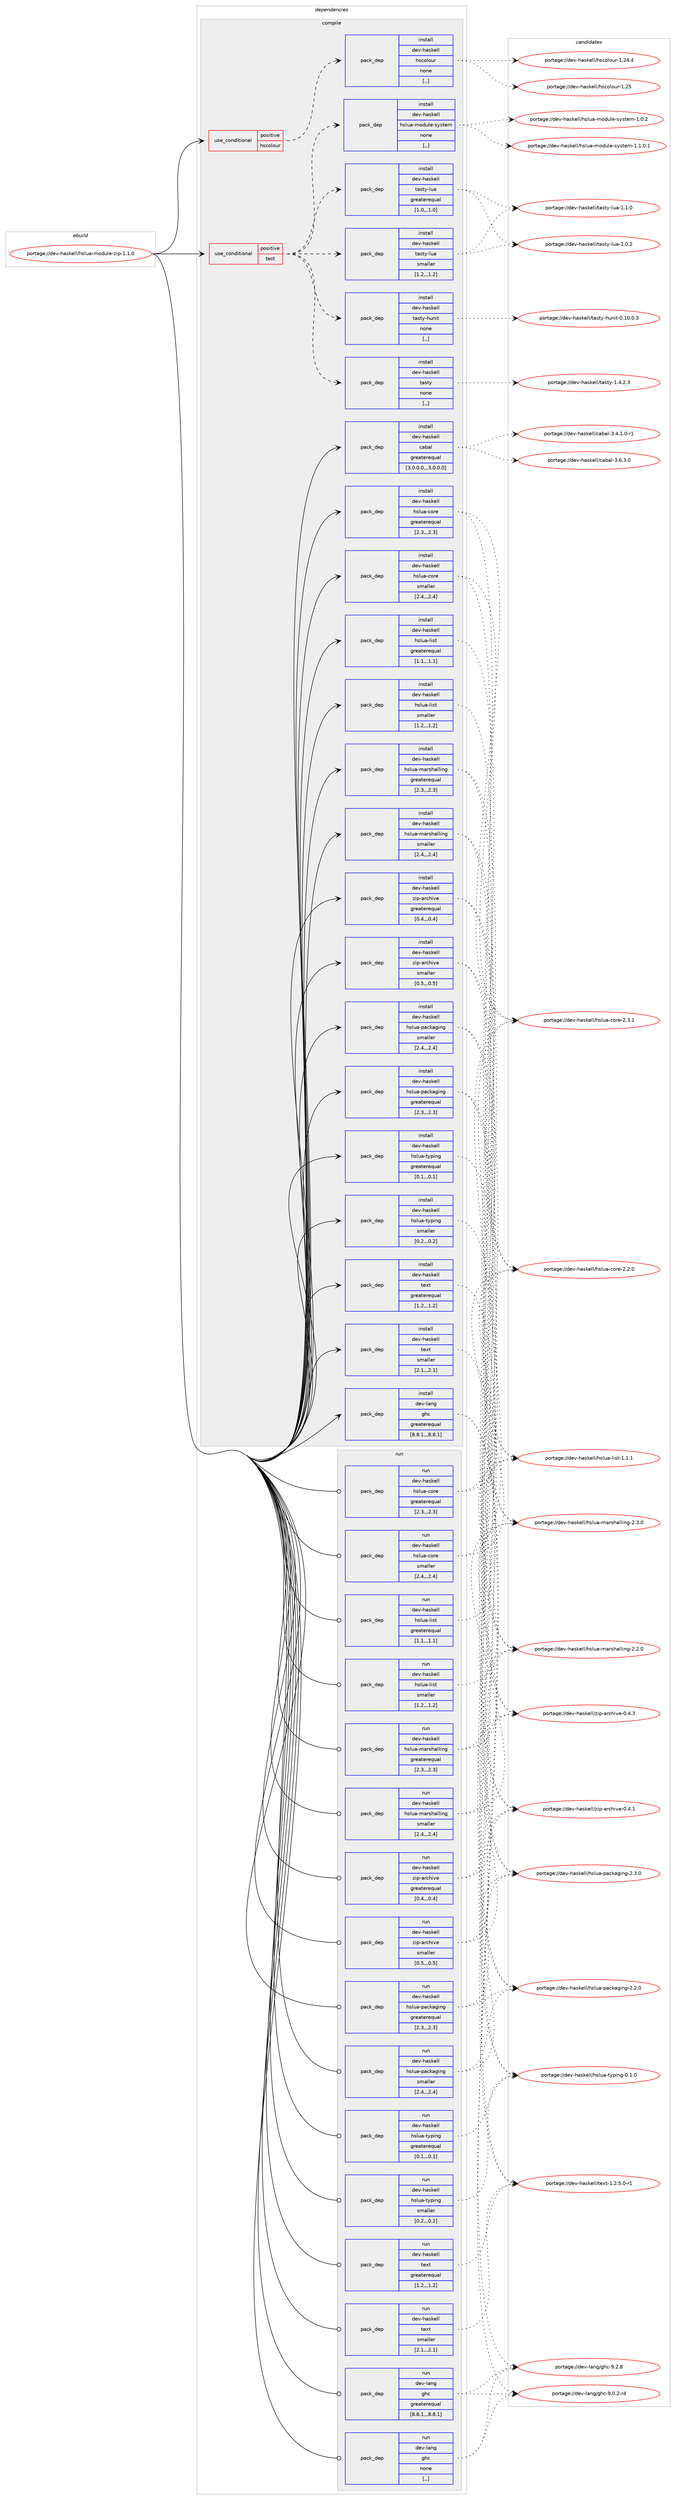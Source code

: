digraph prolog {

# *************
# Graph options
# *************

newrank=true;
concentrate=true;
compound=true;
graph [rankdir=LR,fontname=Helvetica,fontsize=10,ranksep=1.5];#, ranksep=2.5, nodesep=0.2];
edge  [arrowhead=vee];
node  [fontname=Helvetica,fontsize=10];

# **********
# The ebuild
# **********

subgraph cluster_leftcol {
color=gray;
label=<<i>ebuild</i>>;
id [label="portage://dev-haskell/hslua-module-zip-1.1.0", color=red, width=4, href="../dev-haskell/hslua-module-zip-1.1.0.svg"];
}

# ****************
# The dependencies
# ****************

subgraph cluster_midcol {
color=gray;
label=<<i>dependencies</i>>;
subgraph cluster_compile {
fillcolor="#eeeeee";
style=filled;
label=<<i>compile</i>>;
subgraph cond20532 {
dependency82057 [label=<<TABLE BORDER="0" CELLBORDER="1" CELLSPACING="0" CELLPADDING="4"><TR><TD ROWSPAN="3" CELLPADDING="10">use_conditional</TD></TR><TR><TD>positive</TD></TR><TR><TD>hscolour</TD></TR></TABLE>>, shape=none, color=red];
subgraph pack60528 {
dependency82058 [label=<<TABLE BORDER="0" CELLBORDER="1" CELLSPACING="0" CELLPADDING="4" WIDTH="220"><TR><TD ROWSPAN="6" CELLPADDING="30">pack_dep</TD></TR><TR><TD WIDTH="110">install</TD></TR><TR><TD>dev-haskell</TD></TR><TR><TD>hscolour</TD></TR><TR><TD>none</TD></TR><TR><TD>[,,]</TD></TR></TABLE>>, shape=none, color=blue];
}
dependency82057:e -> dependency82058:w [weight=20,style="dashed",arrowhead="vee"];
}
id:e -> dependency82057:w [weight=20,style="solid",arrowhead="vee"];
subgraph cond20533 {
dependency82059 [label=<<TABLE BORDER="0" CELLBORDER="1" CELLSPACING="0" CELLPADDING="4"><TR><TD ROWSPAN="3" CELLPADDING="10">use_conditional</TD></TR><TR><TD>positive</TD></TR><TR><TD>test</TD></TR></TABLE>>, shape=none, color=red];
subgraph pack60529 {
dependency82060 [label=<<TABLE BORDER="0" CELLBORDER="1" CELLSPACING="0" CELLPADDING="4" WIDTH="220"><TR><TD ROWSPAN="6" CELLPADDING="30">pack_dep</TD></TR><TR><TD WIDTH="110">install</TD></TR><TR><TD>dev-haskell</TD></TR><TR><TD>hslua-module-system</TD></TR><TR><TD>none</TD></TR><TR><TD>[,,]</TD></TR></TABLE>>, shape=none, color=blue];
}
dependency82059:e -> dependency82060:w [weight=20,style="dashed",arrowhead="vee"];
subgraph pack60530 {
dependency82061 [label=<<TABLE BORDER="0" CELLBORDER="1" CELLSPACING="0" CELLPADDING="4" WIDTH="220"><TR><TD ROWSPAN="6" CELLPADDING="30">pack_dep</TD></TR><TR><TD WIDTH="110">install</TD></TR><TR><TD>dev-haskell</TD></TR><TR><TD>tasty</TD></TR><TR><TD>none</TD></TR><TR><TD>[,,]</TD></TR></TABLE>>, shape=none, color=blue];
}
dependency82059:e -> dependency82061:w [weight=20,style="dashed",arrowhead="vee"];
subgraph pack60531 {
dependency82062 [label=<<TABLE BORDER="0" CELLBORDER="1" CELLSPACING="0" CELLPADDING="4" WIDTH="220"><TR><TD ROWSPAN="6" CELLPADDING="30">pack_dep</TD></TR><TR><TD WIDTH="110">install</TD></TR><TR><TD>dev-haskell</TD></TR><TR><TD>tasty-hunit</TD></TR><TR><TD>none</TD></TR><TR><TD>[,,]</TD></TR></TABLE>>, shape=none, color=blue];
}
dependency82059:e -> dependency82062:w [weight=20,style="dashed",arrowhead="vee"];
subgraph pack60532 {
dependency82063 [label=<<TABLE BORDER="0" CELLBORDER="1" CELLSPACING="0" CELLPADDING="4" WIDTH="220"><TR><TD ROWSPAN="6" CELLPADDING="30">pack_dep</TD></TR><TR><TD WIDTH="110">install</TD></TR><TR><TD>dev-haskell</TD></TR><TR><TD>tasty-lua</TD></TR><TR><TD>greaterequal</TD></TR><TR><TD>[1.0,,,1.0]</TD></TR></TABLE>>, shape=none, color=blue];
}
dependency82059:e -> dependency82063:w [weight=20,style="dashed",arrowhead="vee"];
subgraph pack60533 {
dependency82064 [label=<<TABLE BORDER="0" CELLBORDER="1" CELLSPACING="0" CELLPADDING="4" WIDTH="220"><TR><TD ROWSPAN="6" CELLPADDING="30">pack_dep</TD></TR><TR><TD WIDTH="110">install</TD></TR><TR><TD>dev-haskell</TD></TR><TR><TD>tasty-lua</TD></TR><TR><TD>smaller</TD></TR><TR><TD>[1.2,,,1.2]</TD></TR></TABLE>>, shape=none, color=blue];
}
dependency82059:e -> dependency82064:w [weight=20,style="dashed",arrowhead="vee"];
}
id:e -> dependency82059:w [weight=20,style="solid",arrowhead="vee"];
subgraph pack60534 {
dependency82065 [label=<<TABLE BORDER="0" CELLBORDER="1" CELLSPACING="0" CELLPADDING="4" WIDTH="220"><TR><TD ROWSPAN="6" CELLPADDING="30">pack_dep</TD></TR><TR><TD WIDTH="110">install</TD></TR><TR><TD>dev-haskell</TD></TR><TR><TD>cabal</TD></TR><TR><TD>greaterequal</TD></TR><TR><TD>[3.0.0.0,,,3.0.0.0]</TD></TR></TABLE>>, shape=none, color=blue];
}
id:e -> dependency82065:w [weight=20,style="solid",arrowhead="vee"];
subgraph pack60535 {
dependency82066 [label=<<TABLE BORDER="0" CELLBORDER="1" CELLSPACING="0" CELLPADDING="4" WIDTH="220"><TR><TD ROWSPAN="6" CELLPADDING="30">pack_dep</TD></TR><TR><TD WIDTH="110">install</TD></TR><TR><TD>dev-haskell</TD></TR><TR><TD>hslua-core</TD></TR><TR><TD>greaterequal</TD></TR><TR><TD>[2.3,,,2.3]</TD></TR></TABLE>>, shape=none, color=blue];
}
id:e -> dependency82066:w [weight=20,style="solid",arrowhead="vee"];
subgraph pack60536 {
dependency82067 [label=<<TABLE BORDER="0" CELLBORDER="1" CELLSPACING="0" CELLPADDING="4" WIDTH="220"><TR><TD ROWSPAN="6" CELLPADDING="30">pack_dep</TD></TR><TR><TD WIDTH="110">install</TD></TR><TR><TD>dev-haskell</TD></TR><TR><TD>hslua-core</TD></TR><TR><TD>smaller</TD></TR><TR><TD>[2.4,,,2.4]</TD></TR></TABLE>>, shape=none, color=blue];
}
id:e -> dependency82067:w [weight=20,style="solid",arrowhead="vee"];
subgraph pack60537 {
dependency82068 [label=<<TABLE BORDER="0" CELLBORDER="1" CELLSPACING="0" CELLPADDING="4" WIDTH="220"><TR><TD ROWSPAN="6" CELLPADDING="30">pack_dep</TD></TR><TR><TD WIDTH="110">install</TD></TR><TR><TD>dev-haskell</TD></TR><TR><TD>hslua-list</TD></TR><TR><TD>greaterequal</TD></TR><TR><TD>[1.1,,,1.1]</TD></TR></TABLE>>, shape=none, color=blue];
}
id:e -> dependency82068:w [weight=20,style="solid",arrowhead="vee"];
subgraph pack60538 {
dependency82069 [label=<<TABLE BORDER="0" CELLBORDER="1" CELLSPACING="0" CELLPADDING="4" WIDTH="220"><TR><TD ROWSPAN="6" CELLPADDING="30">pack_dep</TD></TR><TR><TD WIDTH="110">install</TD></TR><TR><TD>dev-haskell</TD></TR><TR><TD>hslua-list</TD></TR><TR><TD>smaller</TD></TR><TR><TD>[1.2,,,1.2]</TD></TR></TABLE>>, shape=none, color=blue];
}
id:e -> dependency82069:w [weight=20,style="solid",arrowhead="vee"];
subgraph pack60539 {
dependency82070 [label=<<TABLE BORDER="0" CELLBORDER="1" CELLSPACING="0" CELLPADDING="4" WIDTH="220"><TR><TD ROWSPAN="6" CELLPADDING="30">pack_dep</TD></TR><TR><TD WIDTH="110">install</TD></TR><TR><TD>dev-haskell</TD></TR><TR><TD>hslua-marshalling</TD></TR><TR><TD>greaterequal</TD></TR><TR><TD>[2.3,,,2.3]</TD></TR></TABLE>>, shape=none, color=blue];
}
id:e -> dependency82070:w [weight=20,style="solid",arrowhead="vee"];
subgraph pack60540 {
dependency82071 [label=<<TABLE BORDER="0" CELLBORDER="1" CELLSPACING="0" CELLPADDING="4" WIDTH="220"><TR><TD ROWSPAN="6" CELLPADDING="30">pack_dep</TD></TR><TR><TD WIDTH="110">install</TD></TR><TR><TD>dev-haskell</TD></TR><TR><TD>hslua-marshalling</TD></TR><TR><TD>smaller</TD></TR><TR><TD>[2.4,,,2.4]</TD></TR></TABLE>>, shape=none, color=blue];
}
id:e -> dependency82071:w [weight=20,style="solid",arrowhead="vee"];
subgraph pack60541 {
dependency82072 [label=<<TABLE BORDER="0" CELLBORDER="1" CELLSPACING="0" CELLPADDING="4" WIDTH="220"><TR><TD ROWSPAN="6" CELLPADDING="30">pack_dep</TD></TR><TR><TD WIDTH="110">install</TD></TR><TR><TD>dev-haskell</TD></TR><TR><TD>hslua-packaging</TD></TR><TR><TD>greaterequal</TD></TR><TR><TD>[2.3,,,2.3]</TD></TR></TABLE>>, shape=none, color=blue];
}
id:e -> dependency82072:w [weight=20,style="solid",arrowhead="vee"];
subgraph pack60542 {
dependency82073 [label=<<TABLE BORDER="0" CELLBORDER="1" CELLSPACING="0" CELLPADDING="4" WIDTH="220"><TR><TD ROWSPAN="6" CELLPADDING="30">pack_dep</TD></TR><TR><TD WIDTH="110">install</TD></TR><TR><TD>dev-haskell</TD></TR><TR><TD>hslua-packaging</TD></TR><TR><TD>smaller</TD></TR><TR><TD>[2.4,,,2.4]</TD></TR></TABLE>>, shape=none, color=blue];
}
id:e -> dependency82073:w [weight=20,style="solid",arrowhead="vee"];
subgraph pack60543 {
dependency82074 [label=<<TABLE BORDER="0" CELLBORDER="1" CELLSPACING="0" CELLPADDING="4" WIDTH="220"><TR><TD ROWSPAN="6" CELLPADDING="30">pack_dep</TD></TR><TR><TD WIDTH="110">install</TD></TR><TR><TD>dev-haskell</TD></TR><TR><TD>hslua-typing</TD></TR><TR><TD>greaterequal</TD></TR><TR><TD>[0.1,,,0.1]</TD></TR></TABLE>>, shape=none, color=blue];
}
id:e -> dependency82074:w [weight=20,style="solid",arrowhead="vee"];
subgraph pack60544 {
dependency82075 [label=<<TABLE BORDER="0" CELLBORDER="1" CELLSPACING="0" CELLPADDING="4" WIDTH="220"><TR><TD ROWSPAN="6" CELLPADDING="30">pack_dep</TD></TR><TR><TD WIDTH="110">install</TD></TR><TR><TD>dev-haskell</TD></TR><TR><TD>hslua-typing</TD></TR><TR><TD>smaller</TD></TR><TR><TD>[0.2,,,0.2]</TD></TR></TABLE>>, shape=none, color=blue];
}
id:e -> dependency82075:w [weight=20,style="solid",arrowhead="vee"];
subgraph pack60545 {
dependency82076 [label=<<TABLE BORDER="0" CELLBORDER="1" CELLSPACING="0" CELLPADDING="4" WIDTH="220"><TR><TD ROWSPAN="6" CELLPADDING="30">pack_dep</TD></TR><TR><TD WIDTH="110">install</TD></TR><TR><TD>dev-haskell</TD></TR><TR><TD>text</TD></TR><TR><TD>greaterequal</TD></TR><TR><TD>[1.2,,,1.2]</TD></TR></TABLE>>, shape=none, color=blue];
}
id:e -> dependency82076:w [weight=20,style="solid",arrowhead="vee"];
subgraph pack60546 {
dependency82077 [label=<<TABLE BORDER="0" CELLBORDER="1" CELLSPACING="0" CELLPADDING="4" WIDTH="220"><TR><TD ROWSPAN="6" CELLPADDING="30">pack_dep</TD></TR><TR><TD WIDTH="110">install</TD></TR><TR><TD>dev-haskell</TD></TR><TR><TD>text</TD></TR><TR><TD>smaller</TD></TR><TR><TD>[2.1,,,2.1]</TD></TR></TABLE>>, shape=none, color=blue];
}
id:e -> dependency82077:w [weight=20,style="solid",arrowhead="vee"];
subgraph pack60547 {
dependency82078 [label=<<TABLE BORDER="0" CELLBORDER="1" CELLSPACING="0" CELLPADDING="4" WIDTH="220"><TR><TD ROWSPAN="6" CELLPADDING="30">pack_dep</TD></TR><TR><TD WIDTH="110">install</TD></TR><TR><TD>dev-haskell</TD></TR><TR><TD>zip-archive</TD></TR><TR><TD>greaterequal</TD></TR><TR><TD>[0.4,,,0.4]</TD></TR></TABLE>>, shape=none, color=blue];
}
id:e -> dependency82078:w [weight=20,style="solid",arrowhead="vee"];
subgraph pack60548 {
dependency82079 [label=<<TABLE BORDER="0" CELLBORDER="1" CELLSPACING="0" CELLPADDING="4" WIDTH="220"><TR><TD ROWSPAN="6" CELLPADDING="30">pack_dep</TD></TR><TR><TD WIDTH="110">install</TD></TR><TR><TD>dev-haskell</TD></TR><TR><TD>zip-archive</TD></TR><TR><TD>smaller</TD></TR><TR><TD>[0.5,,,0.5]</TD></TR></TABLE>>, shape=none, color=blue];
}
id:e -> dependency82079:w [weight=20,style="solid",arrowhead="vee"];
subgraph pack60549 {
dependency82080 [label=<<TABLE BORDER="0" CELLBORDER="1" CELLSPACING="0" CELLPADDING="4" WIDTH="220"><TR><TD ROWSPAN="6" CELLPADDING="30">pack_dep</TD></TR><TR><TD WIDTH="110">install</TD></TR><TR><TD>dev-lang</TD></TR><TR><TD>ghc</TD></TR><TR><TD>greaterequal</TD></TR><TR><TD>[8.8.1,,,8.8.1]</TD></TR></TABLE>>, shape=none, color=blue];
}
id:e -> dependency82080:w [weight=20,style="solid",arrowhead="vee"];
}
subgraph cluster_compileandrun {
fillcolor="#eeeeee";
style=filled;
label=<<i>compile and run</i>>;
}
subgraph cluster_run {
fillcolor="#eeeeee";
style=filled;
label=<<i>run</i>>;
subgraph pack60550 {
dependency82081 [label=<<TABLE BORDER="0" CELLBORDER="1" CELLSPACING="0" CELLPADDING="4" WIDTH="220"><TR><TD ROWSPAN="6" CELLPADDING="30">pack_dep</TD></TR><TR><TD WIDTH="110">run</TD></TR><TR><TD>dev-haskell</TD></TR><TR><TD>hslua-core</TD></TR><TR><TD>greaterequal</TD></TR><TR><TD>[2.3,,,2.3]</TD></TR></TABLE>>, shape=none, color=blue];
}
id:e -> dependency82081:w [weight=20,style="solid",arrowhead="odot"];
subgraph pack60551 {
dependency82082 [label=<<TABLE BORDER="0" CELLBORDER="1" CELLSPACING="0" CELLPADDING="4" WIDTH="220"><TR><TD ROWSPAN="6" CELLPADDING="30">pack_dep</TD></TR><TR><TD WIDTH="110">run</TD></TR><TR><TD>dev-haskell</TD></TR><TR><TD>hslua-core</TD></TR><TR><TD>smaller</TD></TR><TR><TD>[2.4,,,2.4]</TD></TR></TABLE>>, shape=none, color=blue];
}
id:e -> dependency82082:w [weight=20,style="solid",arrowhead="odot"];
subgraph pack60552 {
dependency82083 [label=<<TABLE BORDER="0" CELLBORDER="1" CELLSPACING="0" CELLPADDING="4" WIDTH="220"><TR><TD ROWSPAN="6" CELLPADDING="30">pack_dep</TD></TR><TR><TD WIDTH="110">run</TD></TR><TR><TD>dev-haskell</TD></TR><TR><TD>hslua-list</TD></TR><TR><TD>greaterequal</TD></TR><TR><TD>[1.1,,,1.1]</TD></TR></TABLE>>, shape=none, color=blue];
}
id:e -> dependency82083:w [weight=20,style="solid",arrowhead="odot"];
subgraph pack60553 {
dependency82084 [label=<<TABLE BORDER="0" CELLBORDER="1" CELLSPACING="0" CELLPADDING="4" WIDTH="220"><TR><TD ROWSPAN="6" CELLPADDING="30">pack_dep</TD></TR><TR><TD WIDTH="110">run</TD></TR><TR><TD>dev-haskell</TD></TR><TR><TD>hslua-list</TD></TR><TR><TD>smaller</TD></TR><TR><TD>[1.2,,,1.2]</TD></TR></TABLE>>, shape=none, color=blue];
}
id:e -> dependency82084:w [weight=20,style="solid",arrowhead="odot"];
subgraph pack60554 {
dependency82085 [label=<<TABLE BORDER="0" CELLBORDER="1" CELLSPACING="0" CELLPADDING="4" WIDTH="220"><TR><TD ROWSPAN="6" CELLPADDING="30">pack_dep</TD></TR><TR><TD WIDTH="110">run</TD></TR><TR><TD>dev-haskell</TD></TR><TR><TD>hslua-marshalling</TD></TR><TR><TD>greaterequal</TD></TR><TR><TD>[2.3,,,2.3]</TD></TR></TABLE>>, shape=none, color=blue];
}
id:e -> dependency82085:w [weight=20,style="solid",arrowhead="odot"];
subgraph pack60555 {
dependency82086 [label=<<TABLE BORDER="0" CELLBORDER="1" CELLSPACING="0" CELLPADDING="4" WIDTH="220"><TR><TD ROWSPAN="6" CELLPADDING="30">pack_dep</TD></TR><TR><TD WIDTH="110">run</TD></TR><TR><TD>dev-haskell</TD></TR><TR><TD>hslua-marshalling</TD></TR><TR><TD>smaller</TD></TR><TR><TD>[2.4,,,2.4]</TD></TR></TABLE>>, shape=none, color=blue];
}
id:e -> dependency82086:w [weight=20,style="solid",arrowhead="odot"];
subgraph pack60556 {
dependency82087 [label=<<TABLE BORDER="0" CELLBORDER="1" CELLSPACING="0" CELLPADDING="4" WIDTH="220"><TR><TD ROWSPAN="6" CELLPADDING="30">pack_dep</TD></TR><TR><TD WIDTH="110">run</TD></TR><TR><TD>dev-haskell</TD></TR><TR><TD>hslua-packaging</TD></TR><TR><TD>greaterequal</TD></TR><TR><TD>[2.3,,,2.3]</TD></TR></TABLE>>, shape=none, color=blue];
}
id:e -> dependency82087:w [weight=20,style="solid",arrowhead="odot"];
subgraph pack60557 {
dependency82088 [label=<<TABLE BORDER="0" CELLBORDER="1" CELLSPACING="0" CELLPADDING="4" WIDTH="220"><TR><TD ROWSPAN="6" CELLPADDING="30">pack_dep</TD></TR><TR><TD WIDTH="110">run</TD></TR><TR><TD>dev-haskell</TD></TR><TR><TD>hslua-packaging</TD></TR><TR><TD>smaller</TD></TR><TR><TD>[2.4,,,2.4]</TD></TR></TABLE>>, shape=none, color=blue];
}
id:e -> dependency82088:w [weight=20,style="solid",arrowhead="odot"];
subgraph pack60558 {
dependency82089 [label=<<TABLE BORDER="0" CELLBORDER="1" CELLSPACING="0" CELLPADDING="4" WIDTH="220"><TR><TD ROWSPAN="6" CELLPADDING="30">pack_dep</TD></TR><TR><TD WIDTH="110">run</TD></TR><TR><TD>dev-haskell</TD></TR><TR><TD>hslua-typing</TD></TR><TR><TD>greaterequal</TD></TR><TR><TD>[0.1,,,0.1]</TD></TR></TABLE>>, shape=none, color=blue];
}
id:e -> dependency82089:w [weight=20,style="solid",arrowhead="odot"];
subgraph pack60559 {
dependency82090 [label=<<TABLE BORDER="0" CELLBORDER="1" CELLSPACING="0" CELLPADDING="4" WIDTH="220"><TR><TD ROWSPAN="6" CELLPADDING="30">pack_dep</TD></TR><TR><TD WIDTH="110">run</TD></TR><TR><TD>dev-haskell</TD></TR><TR><TD>hslua-typing</TD></TR><TR><TD>smaller</TD></TR><TR><TD>[0.2,,,0.2]</TD></TR></TABLE>>, shape=none, color=blue];
}
id:e -> dependency82090:w [weight=20,style="solid",arrowhead="odot"];
subgraph pack60560 {
dependency82091 [label=<<TABLE BORDER="0" CELLBORDER="1" CELLSPACING="0" CELLPADDING="4" WIDTH="220"><TR><TD ROWSPAN="6" CELLPADDING="30">pack_dep</TD></TR><TR><TD WIDTH="110">run</TD></TR><TR><TD>dev-haskell</TD></TR><TR><TD>text</TD></TR><TR><TD>greaterequal</TD></TR><TR><TD>[1.2,,,1.2]</TD></TR></TABLE>>, shape=none, color=blue];
}
id:e -> dependency82091:w [weight=20,style="solid",arrowhead="odot"];
subgraph pack60561 {
dependency82092 [label=<<TABLE BORDER="0" CELLBORDER="1" CELLSPACING="0" CELLPADDING="4" WIDTH="220"><TR><TD ROWSPAN="6" CELLPADDING="30">pack_dep</TD></TR><TR><TD WIDTH="110">run</TD></TR><TR><TD>dev-haskell</TD></TR><TR><TD>text</TD></TR><TR><TD>smaller</TD></TR><TR><TD>[2.1,,,2.1]</TD></TR></TABLE>>, shape=none, color=blue];
}
id:e -> dependency82092:w [weight=20,style="solid",arrowhead="odot"];
subgraph pack60562 {
dependency82093 [label=<<TABLE BORDER="0" CELLBORDER="1" CELLSPACING="0" CELLPADDING="4" WIDTH="220"><TR><TD ROWSPAN="6" CELLPADDING="30">pack_dep</TD></TR><TR><TD WIDTH="110">run</TD></TR><TR><TD>dev-haskell</TD></TR><TR><TD>zip-archive</TD></TR><TR><TD>greaterequal</TD></TR><TR><TD>[0.4,,,0.4]</TD></TR></TABLE>>, shape=none, color=blue];
}
id:e -> dependency82093:w [weight=20,style="solid",arrowhead="odot"];
subgraph pack60563 {
dependency82094 [label=<<TABLE BORDER="0" CELLBORDER="1" CELLSPACING="0" CELLPADDING="4" WIDTH="220"><TR><TD ROWSPAN="6" CELLPADDING="30">pack_dep</TD></TR><TR><TD WIDTH="110">run</TD></TR><TR><TD>dev-haskell</TD></TR><TR><TD>zip-archive</TD></TR><TR><TD>smaller</TD></TR><TR><TD>[0.5,,,0.5]</TD></TR></TABLE>>, shape=none, color=blue];
}
id:e -> dependency82094:w [weight=20,style="solid",arrowhead="odot"];
subgraph pack60564 {
dependency82095 [label=<<TABLE BORDER="0" CELLBORDER="1" CELLSPACING="0" CELLPADDING="4" WIDTH="220"><TR><TD ROWSPAN="6" CELLPADDING="30">pack_dep</TD></TR><TR><TD WIDTH="110">run</TD></TR><TR><TD>dev-lang</TD></TR><TR><TD>ghc</TD></TR><TR><TD>greaterequal</TD></TR><TR><TD>[8.8.1,,,8.8.1]</TD></TR></TABLE>>, shape=none, color=blue];
}
id:e -> dependency82095:w [weight=20,style="solid",arrowhead="odot"];
subgraph pack60565 {
dependency82096 [label=<<TABLE BORDER="0" CELLBORDER="1" CELLSPACING="0" CELLPADDING="4" WIDTH="220"><TR><TD ROWSPAN="6" CELLPADDING="30">pack_dep</TD></TR><TR><TD WIDTH="110">run</TD></TR><TR><TD>dev-lang</TD></TR><TR><TD>ghc</TD></TR><TR><TD>none</TD></TR><TR><TD>[,,]</TD></TR></TABLE>>, shape=none, color=blue];
}
id:e -> dependency82096:w [weight=20,style="solid",arrowhead="odot"];
}
}

# **************
# The candidates
# **************

subgraph cluster_choices {
rank=same;
color=gray;
label=<<i>candidates</i>>;

subgraph choice60528 {
color=black;
nodesep=1;
choice100101118451049711510710110810847104115991111081111171144549465053 [label="portage://dev-haskell/hscolour-1.25", color=red, width=4,href="../dev-haskell/hscolour-1.25.svg"];
choice1001011184510497115107101108108471041159911110811111711445494650524652 [label="portage://dev-haskell/hscolour-1.24.4", color=red, width=4,href="../dev-haskell/hscolour-1.24.4.svg"];
dependency82058:e -> choice100101118451049711510710110810847104115991111081111171144549465053:w [style=dotted,weight="100"];
dependency82058:e -> choice1001011184510497115107101108108471041159911110811111711445494650524652:w [style=dotted,weight="100"];
}
subgraph choice60529 {
color=black;
nodesep=1;
choice1001011184510497115107101108108471041151081179745109111100117108101451151211151161011094549464946484649 [label="portage://dev-haskell/hslua-module-system-1.1.0.1", color=red, width=4,href="../dev-haskell/hslua-module-system-1.1.0.1.svg"];
choice100101118451049711510710110810847104115108117974510911110011710810145115121115116101109454946484650 [label="portage://dev-haskell/hslua-module-system-1.0.2", color=red, width=4,href="../dev-haskell/hslua-module-system-1.0.2.svg"];
dependency82060:e -> choice1001011184510497115107101108108471041151081179745109111100117108101451151211151161011094549464946484649:w [style=dotted,weight="100"];
dependency82060:e -> choice100101118451049711510710110810847104115108117974510911110011710810145115121115116101109454946484650:w [style=dotted,weight="100"];
}
subgraph choice60530 {
color=black;
nodesep=1;
choice100101118451049711510710110810847116971151161214549465246504651 [label="portage://dev-haskell/tasty-1.4.2.3", color=red, width=4,href="../dev-haskell/tasty-1.4.2.3.svg"];
dependency82061:e -> choice100101118451049711510710110810847116971151161214549465246504651:w [style=dotted,weight="100"];
}
subgraph choice60531 {
color=black;
nodesep=1;
choice1001011184510497115107101108108471169711511612145104117110105116454846494846484651 [label="portage://dev-haskell/tasty-hunit-0.10.0.3", color=red, width=4,href="../dev-haskell/tasty-hunit-0.10.0.3.svg"];
dependency82062:e -> choice1001011184510497115107101108108471169711511612145104117110105116454846494846484651:w [style=dotted,weight="100"];
}
subgraph choice60532 {
color=black;
nodesep=1;
choice100101118451049711510710110810847116971151161214510811797454946494648 [label="portage://dev-haskell/tasty-lua-1.1.0", color=red, width=4,href="../dev-haskell/tasty-lua-1.1.0.svg"];
choice100101118451049711510710110810847116971151161214510811797454946484650 [label="portage://dev-haskell/tasty-lua-1.0.2", color=red, width=4,href="../dev-haskell/tasty-lua-1.0.2.svg"];
dependency82063:e -> choice100101118451049711510710110810847116971151161214510811797454946494648:w [style=dotted,weight="100"];
dependency82063:e -> choice100101118451049711510710110810847116971151161214510811797454946484650:w [style=dotted,weight="100"];
}
subgraph choice60533 {
color=black;
nodesep=1;
choice100101118451049711510710110810847116971151161214510811797454946494648 [label="portage://dev-haskell/tasty-lua-1.1.0", color=red, width=4,href="../dev-haskell/tasty-lua-1.1.0.svg"];
choice100101118451049711510710110810847116971151161214510811797454946484650 [label="portage://dev-haskell/tasty-lua-1.0.2", color=red, width=4,href="../dev-haskell/tasty-lua-1.0.2.svg"];
dependency82064:e -> choice100101118451049711510710110810847116971151161214510811797454946494648:w [style=dotted,weight="100"];
dependency82064:e -> choice100101118451049711510710110810847116971151161214510811797454946484650:w [style=dotted,weight="100"];
}
subgraph choice60534 {
color=black;
nodesep=1;
choice100101118451049711510710110810847999798971084551465446514648 [label="portage://dev-haskell/cabal-3.6.3.0", color=red, width=4,href="../dev-haskell/cabal-3.6.3.0.svg"];
choice1001011184510497115107101108108479997989710845514652464946484511449 [label="portage://dev-haskell/cabal-3.4.1.0-r1", color=red, width=4,href="../dev-haskell/cabal-3.4.1.0-r1.svg"];
dependency82065:e -> choice100101118451049711510710110810847999798971084551465446514648:w [style=dotted,weight="100"];
dependency82065:e -> choice1001011184510497115107101108108479997989710845514652464946484511449:w [style=dotted,weight="100"];
}
subgraph choice60535 {
color=black;
nodesep=1;
choice100101118451049711510710110810847104115108117974599111114101455046514649 [label="portage://dev-haskell/hslua-core-2.3.1", color=red, width=4,href="../dev-haskell/hslua-core-2.3.1.svg"];
choice100101118451049711510710110810847104115108117974599111114101455046504648 [label="portage://dev-haskell/hslua-core-2.2.0", color=red, width=4,href="../dev-haskell/hslua-core-2.2.0.svg"];
dependency82066:e -> choice100101118451049711510710110810847104115108117974599111114101455046514649:w [style=dotted,weight="100"];
dependency82066:e -> choice100101118451049711510710110810847104115108117974599111114101455046504648:w [style=dotted,weight="100"];
}
subgraph choice60536 {
color=black;
nodesep=1;
choice100101118451049711510710110810847104115108117974599111114101455046514649 [label="portage://dev-haskell/hslua-core-2.3.1", color=red, width=4,href="../dev-haskell/hslua-core-2.3.1.svg"];
choice100101118451049711510710110810847104115108117974599111114101455046504648 [label="portage://dev-haskell/hslua-core-2.2.0", color=red, width=4,href="../dev-haskell/hslua-core-2.2.0.svg"];
dependency82067:e -> choice100101118451049711510710110810847104115108117974599111114101455046514649:w [style=dotted,weight="100"];
dependency82067:e -> choice100101118451049711510710110810847104115108117974599111114101455046504648:w [style=dotted,weight="100"];
}
subgraph choice60537 {
color=black;
nodesep=1;
choice1001011184510497115107101108108471041151081179745108105115116454946494649 [label="portage://dev-haskell/hslua-list-1.1.1", color=red, width=4,href="../dev-haskell/hslua-list-1.1.1.svg"];
dependency82068:e -> choice1001011184510497115107101108108471041151081179745108105115116454946494649:w [style=dotted,weight="100"];
}
subgraph choice60538 {
color=black;
nodesep=1;
choice1001011184510497115107101108108471041151081179745108105115116454946494649 [label="portage://dev-haskell/hslua-list-1.1.1", color=red, width=4,href="../dev-haskell/hslua-list-1.1.1.svg"];
dependency82069:e -> choice1001011184510497115107101108108471041151081179745108105115116454946494649:w [style=dotted,weight="100"];
}
subgraph choice60539 {
color=black;
nodesep=1;
choice10010111845104971151071011081084710411510811797451099711411510497108108105110103455046514648 [label="portage://dev-haskell/hslua-marshalling-2.3.0", color=red, width=4,href="../dev-haskell/hslua-marshalling-2.3.0.svg"];
choice10010111845104971151071011081084710411510811797451099711411510497108108105110103455046504648 [label="portage://dev-haskell/hslua-marshalling-2.2.0", color=red, width=4,href="../dev-haskell/hslua-marshalling-2.2.0.svg"];
dependency82070:e -> choice10010111845104971151071011081084710411510811797451099711411510497108108105110103455046514648:w [style=dotted,weight="100"];
dependency82070:e -> choice10010111845104971151071011081084710411510811797451099711411510497108108105110103455046504648:w [style=dotted,weight="100"];
}
subgraph choice60540 {
color=black;
nodesep=1;
choice10010111845104971151071011081084710411510811797451099711411510497108108105110103455046514648 [label="portage://dev-haskell/hslua-marshalling-2.3.0", color=red, width=4,href="../dev-haskell/hslua-marshalling-2.3.0.svg"];
choice10010111845104971151071011081084710411510811797451099711411510497108108105110103455046504648 [label="portage://dev-haskell/hslua-marshalling-2.2.0", color=red, width=4,href="../dev-haskell/hslua-marshalling-2.2.0.svg"];
dependency82071:e -> choice10010111845104971151071011081084710411510811797451099711411510497108108105110103455046514648:w [style=dotted,weight="100"];
dependency82071:e -> choice10010111845104971151071011081084710411510811797451099711411510497108108105110103455046504648:w [style=dotted,weight="100"];
}
subgraph choice60541 {
color=black;
nodesep=1;
choice1001011184510497115107101108108471041151081179745112979910797103105110103455046514648 [label="portage://dev-haskell/hslua-packaging-2.3.0", color=red, width=4,href="../dev-haskell/hslua-packaging-2.3.0.svg"];
choice1001011184510497115107101108108471041151081179745112979910797103105110103455046504648 [label="portage://dev-haskell/hslua-packaging-2.2.0", color=red, width=4,href="../dev-haskell/hslua-packaging-2.2.0.svg"];
dependency82072:e -> choice1001011184510497115107101108108471041151081179745112979910797103105110103455046514648:w [style=dotted,weight="100"];
dependency82072:e -> choice1001011184510497115107101108108471041151081179745112979910797103105110103455046504648:w [style=dotted,weight="100"];
}
subgraph choice60542 {
color=black;
nodesep=1;
choice1001011184510497115107101108108471041151081179745112979910797103105110103455046514648 [label="portage://dev-haskell/hslua-packaging-2.3.0", color=red, width=4,href="../dev-haskell/hslua-packaging-2.3.0.svg"];
choice1001011184510497115107101108108471041151081179745112979910797103105110103455046504648 [label="portage://dev-haskell/hslua-packaging-2.2.0", color=red, width=4,href="../dev-haskell/hslua-packaging-2.2.0.svg"];
dependency82073:e -> choice1001011184510497115107101108108471041151081179745112979910797103105110103455046514648:w [style=dotted,weight="100"];
dependency82073:e -> choice1001011184510497115107101108108471041151081179745112979910797103105110103455046504648:w [style=dotted,weight="100"];
}
subgraph choice60543 {
color=black;
nodesep=1;
choice1001011184510497115107101108108471041151081179745116121112105110103454846494648 [label="portage://dev-haskell/hslua-typing-0.1.0", color=red, width=4,href="../dev-haskell/hslua-typing-0.1.0.svg"];
dependency82074:e -> choice1001011184510497115107101108108471041151081179745116121112105110103454846494648:w [style=dotted,weight="100"];
}
subgraph choice60544 {
color=black;
nodesep=1;
choice1001011184510497115107101108108471041151081179745116121112105110103454846494648 [label="portage://dev-haskell/hslua-typing-0.1.0", color=red, width=4,href="../dev-haskell/hslua-typing-0.1.0.svg"];
dependency82075:e -> choice1001011184510497115107101108108471041151081179745116121112105110103454846494648:w [style=dotted,weight="100"];
}
subgraph choice60545 {
color=black;
nodesep=1;
choice10010111845104971151071011081084711610112011645494650465346484511449 [label="portage://dev-haskell/text-1.2.5.0-r1", color=red, width=4,href="../dev-haskell/text-1.2.5.0-r1.svg"];
dependency82076:e -> choice10010111845104971151071011081084711610112011645494650465346484511449:w [style=dotted,weight="100"];
}
subgraph choice60546 {
color=black;
nodesep=1;
choice10010111845104971151071011081084711610112011645494650465346484511449 [label="portage://dev-haskell/text-1.2.5.0-r1", color=red, width=4,href="../dev-haskell/text-1.2.5.0-r1.svg"];
dependency82077:e -> choice10010111845104971151071011081084711610112011645494650465346484511449:w [style=dotted,weight="100"];
}
subgraph choice60547 {
color=black;
nodesep=1;
choice100101118451049711510710110810847122105112459711499104105118101454846524651 [label="portage://dev-haskell/zip-archive-0.4.3", color=red, width=4,href="../dev-haskell/zip-archive-0.4.3.svg"];
choice100101118451049711510710110810847122105112459711499104105118101454846524649 [label="portage://dev-haskell/zip-archive-0.4.1", color=red, width=4,href="../dev-haskell/zip-archive-0.4.1.svg"];
dependency82078:e -> choice100101118451049711510710110810847122105112459711499104105118101454846524651:w [style=dotted,weight="100"];
dependency82078:e -> choice100101118451049711510710110810847122105112459711499104105118101454846524649:w [style=dotted,weight="100"];
}
subgraph choice60548 {
color=black;
nodesep=1;
choice100101118451049711510710110810847122105112459711499104105118101454846524651 [label="portage://dev-haskell/zip-archive-0.4.3", color=red, width=4,href="../dev-haskell/zip-archive-0.4.3.svg"];
choice100101118451049711510710110810847122105112459711499104105118101454846524649 [label="portage://dev-haskell/zip-archive-0.4.1", color=red, width=4,href="../dev-haskell/zip-archive-0.4.1.svg"];
dependency82079:e -> choice100101118451049711510710110810847122105112459711499104105118101454846524651:w [style=dotted,weight="100"];
dependency82079:e -> choice100101118451049711510710110810847122105112459711499104105118101454846524649:w [style=dotted,weight="100"];
}
subgraph choice60549 {
color=black;
nodesep=1;
choice10010111845108971101034710310499455746504656 [label="portage://dev-lang/ghc-9.2.8", color=red, width=4,href="../dev-lang/ghc-9.2.8.svg"];
choice100101118451089711010347103104994557464846504511452 [label="portage://dev-lang/ghc-9.0.2-r4", color=red, width=4,href="../dev-lang/ghc-9.0.2-r4.svg"];
dependency82080:e -> choice10010111845108971101034710310499455746504656:w [style=dotted,weight="100"];
dependency82080:e -> choice100101118451089711010347103104994557464846504511452:w [style=dotted,weight="100"];
}
subgraph choice60550 {
color=black;
nodesep=1;
choice100101118451049711510710110810847104115108117974599111114101455046514649 [label="portage://dev-haskell/hslua-core-2.3.1", color=red, width=4,href="../dev-haskell/hslua-core-2.3.1.svg"];
choice100101118451049711510710110810847104115108117974599111114101455046504648 [label="portage://dev-haskell/hslua-core-2.2.0", color=red, width=4,href="../dev-haskell/hslua-core-2.2.0.svg"];
dependency82081:e -> choice100101118451049711510710110810847104115108117974599111114101455046514649:w [style=dotted,weight="100"];
dependency82081:e -> choice100101118451049711510710110810847104115108117974599111114101455046504648:w [style=dotted,weight="100"];
}
subgraph choice60551 {
color=black;
nodesep=1;
choice100101118451049711510710110810847104115108117974599111114101455046514649 [label="portage://dev-haskell/hslua-core-2.3.1", color=red, width=4,href="../dev-haskell/hslua-core-2.3.1.svg"];
choice100101118451049711510710110810847104115108117974599111114101455046504648 [label="portage://dev-haskell/hslua-core-2.2.0", color=red, width=4,href="../dev-haskell/hslua-core-2.2.0.svg"];
dependency82082:e -> choice100101118451049711510710110810847104115108117974599111114101455046514649:w [style=dotted,weight="100"];
dependency82082:e -> choice100101118451049711510710110810847104115108117974599111114101455046504648:w [style=dotted,weight="100"];
}
subgraph choice60552 {
color=black;
nodesep=1;
choice1001011184510497115107101108108471041151081179745108105115116454946494649 [label="portage://dev-haskell/hslua-list-1.1.1", color=red, width=4,href="../dev-haskell/hslua-list-1.1.1.svg"];
dependency82083:e -> choice1001011184510497115107101108108471041151081179745108105115116454946494649:w [style=dotted,weight="100"];
}
subgraph choice60553 {
color=black;
nodesep=1;
choice1001011184510497115107101108108471041151081179745108105115116454946494649 [label="portage://dev-haskell/hslua-list-1.1.1", color=red, width=4,href="../dev-haskell/hslua-list-1.1.1.svg"];
dependency82084:e -> choice1001011184510497115107101108108471041151081179745108105115116454946494649:w [style=dotted,weight="100"];
}
subgraph choice60554 {
color=black;
nodesep=1;
choice10010111845104971151071011081084710411510811797451099711411510497108108105110103455046514648 [label="portage://dev-haskell/hslua-marshalling-2.3.0", color=red, width=4,href="../dev-haskell/hslua-marshalling-2.3.0.svg"];
choice10010111845104971151071011081084710411510811797451099711411510497108108105110103455046504648 [label="portage://dev-haskell/hslua-marshalling-2.2.0", color=red, width=4,href="../dev-haskell/hslua-marshalling-2.2.0.svg"];
dependency82085:e -> choice10010111845104971151071011081084710411510811797451099711411510497108108105110103455046514648:w [style=dotted,weight="100"];
dependency82085:e -> choice10010111845104971151071011081084710411510811797451099711411510497108108105110103455046504648:w [style=dotted,weight="100"];
}
subgraph choice60555 {
color=black;
nodesep=1;
choice10010111845104971151071011081084710411510811797451099711411510497108108105110103455046514648 [label="portage://dev-haskell/hslua-marshalling-2.3.0", color=red, width=4,href="../dev-haskell/hslua-marshalling-2.3.0.svg"];
choice10010111845104971151071011081084710411510811797451099711411510497108108105110103455046504648 [label="portage://dev-haskell/hslua-marshalling-2.2.0", color=red, width=4,href="../dev-haskell/hslua-marshalling-2.2.0.svg"];
dependency82086:e -> choice10010111845104971151071011081084710411510811797451099711411510497108108105110103455046514648:w [style=dotted,weight="100"];
dependency82086:e -> choice10010111845104971151071011081084710411510811797451099711411510497108108105110103455046504648:w [style=dotted,weight="100"];
}
subgraph choice60556 {
color=black;
nodesep=1;
choice1001011184510497115107101108108471041151081179745112979910797103105110103455046514648 [label="portage://dev-haskell/hslua-packaging-2.3.0", color=red, width=4,href="../dev-haskell/hslua-packaging-2.3.0.svg"];
choice1001011184510497115107101108108471041151081179745112979910797103105110103455046504648 [label="portage://dev-haskell/hslua-packaging-2.2.0", color=red, width=4,href="../dev-haskell/hslua-packaging-2.2.0.svg"];
dependency82087:e -> choice1001011184510497115107101108108471041151081179745112979910797103105110103455046514648:w [style=dotted,weight="100"];
dependency82087:e -> choice1001011184510497115107101108108471041151081179745112979910797103105110103455046504648:w [style=dotted,weight="100"];
}
subgraph choice60557 {
color=black;
nodesep=1;
choice1001011184510497115107101108108471041151081179745112979910797103105110103455046514648 [label="portage://dev-haskell/hslua-packaging-2.3.0", color=red, width=4,href="../dev-haskell/hslua-packaging-2.3.0.svg"];
choice1001011184510497115107101108108471041151081179745112979910797103105110103455046504648 [label="portage://dev-haskell/hslua-packaging-2.2.0", color=red, width=4,href="../dev-haskell/hslua-packaging-2.2.0.svg"];
dependency82088:e -> choice1001011184510497115107101108108471041151081179745112979910797103105110103455046514648:w [style=dotted,weight="100"];
dependency82088:e -> choice1001011184510497115107101108108471041151081179745112979910797103105110103455046504648:w [style=dotted,weight="100"];
}
subgraph choice60558 {
color=black;
nodesep=1;
choice1001011184510497115107101108108471041151081179745116121112105110103454846494648 [label="portage://dev-haskell/hslua-typing-0.1.0", color=red, width=4,href="../dev-haskell/hslua-typing-0.1.0.svg"];
dependency82089:e -> choice1001011184510497115107101108108471041151081179745116121112105110103454846494648:w [style=dotted,weight="100"];
}
subgraph choice60559 {
color=black;
nodesep=1;
choice1001011184510497115107101108108471041151081179745116121112105110103454846494648 [label="portage://dev-haskell/hslua-typing-0.1.0", color=red, width=4,href="../dev-haskell/hslua-typing-0.1.0.svg"];
dependency82090:e -> choice1001011184510497115107101108108471041151081179745116121112105110103454846494648:w [style=dotted,weight="100"];
}
subgraph choice60560 {
color=black;
nodesep=1;
choice10010111845104971151071011081084711610112011645494650465346484511449 [label="portage://dev-haskell/text-1.2.5.0-r1", color=red, width=4,href="../dev-haskell/text-1.2.5.0-r1.svg"];
dependency82091:e -> choice10010111845104971151071011081084711610112011645494650465346484511449:w [style=dotted,weight="100"];
}
subgraph choice60561 {
color=black;
nodesep=1;
choice10010111845104971151071011081084711610112011645494650465346484511449 [label="portage://dev-haskell/text-1.2.5.0-r1", color=red, width=4,href="../dev-haskell/text-1.2.5.0-r1.svg"];
dependency82092:e -> choice10010111845104971151071011081084711610112011645494650465346484511449:w [style=dotted,weight="100"];
}
subgraph choice60562 {
color=black;
nodesep=1;
choice100101118451049711510710110810847122105112459711499104105118101454846524651 [label="portage://dev-haskell/zip-archive-0.4.3", color=red, width=4,href="../dev-haskell/zip-archive-0.4.3.svg"];
choice100101118451049711510710110810847122105112459711499104105118101454846524649 [label="portage://dev-haskell/zip-archive-0.4.1", color=red, width=4,href="../dev-haskell/zip-archive-0.4.1.svg"];
dependency82093:e -> choice100101118451049711510710110810847122105112459711499104105118101454846524651:w [style=dotted,weight="100"];
dependency82093:e -> choice100101118451049711510710110810847122105112459711499104105118101454846524649:w [style=dotted,weight="100"];
}
subgraph choice60563 {
color=black;
nodesep=1;
choice100101118451049711510710110810847122105112459711499104105118101454846524651 [label="portage://dev-haskell/zip-archive-0.4.3", color=red, width=4,href="../dev-haskell/zip-archive-0.4.3.svg"];
choice100101118451049711510710110810847122105112459711499104105118101454846524649 [label="portage://dev-haskell/zip-archive-0.4.1", color=red, width=4,href="../dev-haskell/zip-archive-0.4.1.svg"];
dependency82094:e -> choice100101118451049711510710110810847122105112459711499104105118101454846524651:w [style=dotted,weight="100"];
dependency82094:e -> choice100101118451049711510710110810847122105112459711499104105118101454846524649:w [style=dotted,weight="100"];
}
subgraph choice60564 {
color=black;
nodesep=1;
choice10010111845108971101034710310499455746504656 [label="portage://dev-lang/ghc-9.2.8", color=red, width=4,href="../dev-lang/ghc-9.2.8.svg"];
choice100101118451089711010347103104994557464846504511452 [label="portage://dev-lang/ghc-9.0.2-r4", color=red, width=4,href="../dev-lang/ghc-9.0.2-r4.svg"];
dependency82095:e -> choice10010111845108971101034710310499455746504656:w [style=dotted,weight="100"];
dependency82095:e -> choice100101118451089711010347103104994557464846504511452:w [style=dotted,weight="100"];
}
subgraph choice60565 {
color=black;
nodesep=1;
choice10010111845108971101034710310499455746504656 [label="portage://dev-lang/ghc-9.2.8", color=red, width=4,href="../dev-lang/ghc-9.2.8.svg"];
choice100101118451089711010347103104994557464846504511452 [label="portage://dev-lang/ghc-9.0.2-r4", color=red, width=4,href="../dev-lang/ghc-9.0.2-r4.svg"];
dependency82096:e -> choice10010111845108971101034710310499455746504656:w [style=dotted,weight="100"];
dependency82096:e -> choice100101118451089711010347103104994557464846504511452:w [style=dotted,weight="100"];
}
}

}
